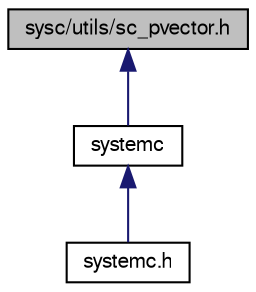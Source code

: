 digraph "sysc/utils/sc_pvector.h"
{
  edge [fontname="FreeSans",fontsize="10",labelfontname="FreeSans",labelfontsize="10"];
  node [fontname="FreeSans",fontsize="10",shape=record];
  Node2 [label="sysc/utils/sc_pvector.h",height=0.2,width=0.4,color="black", fillcolor="grey75", style="filled", fontcolor="black"];
  Node2 -> Node3 [dir="back",color="midnightblue",fontsize="10",style="solid",fontname="FreeSans"];
  Node3 [label="systemc",height=0.2,width=0.4,color="black", fillcolor="white", style="filled",URL="$a00401.html"];
  Node3 -> Node4 [dir="back",color="midnightblue",fontsize="10",style="solid",fontname="FreeSans"];
  Node4 [label="systemc.h",height=0.2,width=0.4,color="black", fillcolor="white", style="filled",URL="$a00404.html"];
}
